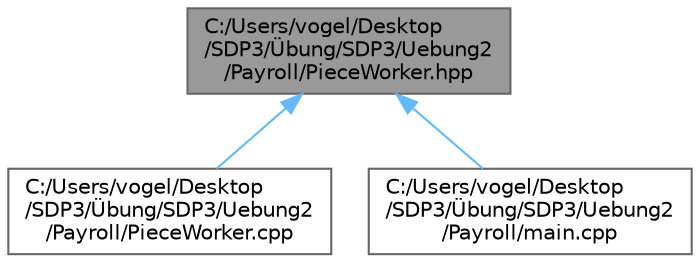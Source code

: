 digraph "C:/Users/vogel/Desktop/SDP3/Übung/SDP3/Uebung2/Payroll/PieceWorker.hpp"
{
 // LATEX_PDF_SIZE
  bgcolor="transparent";
  edge [fontname=Helvetica,fontsize=10,labelfontname=Helvetica,labelfontsize=10];
  node [fontname=Helvetica,fontsize=10,shape=box,height=0.2,width=0.4];
  Node1 [id="Node000001",label="C:/Users/vogel/Desktop\l/SDP3/Übung/SDP3/Uebung2\l/Payroll/PieceWorker.hpp",height=0.2,width=0.4,color="gray40", fillcolor="grey60", style="filled", fontcolor="black",tooltip="PieceWorker Class - inherits from Employee."];
  Node1 -> Node2 [id="edge1_Node000001_Node000002",dir="back",color="steelblue1",style="solid",tooltip=" "];
  Node2 [id="Node000002",label="C:/Users/vogel/Desktop\l/SDP3/Übung/SDP3/Uebung2\l/Payroll/PieceWorker.cpp",height=0.2,width=0.4,color="grey40", fillcolor="white", style="filled",URL="$_piece_worker_8cpp.html",tooltip="PieceWorker Class - inherits from Employee."];
  Node1 -> Node3 [id="edge2_Node000001_Node000003",dir="back",color="steelblue1",style="solid",tooltip=" "];
  Node3 [id="Node000003",label="C:/Users/vogel/Desktop\l/SDP3/Übung/SDP3/Uebung2\l/Payroll/main.cpp",height=0.2,width=0.4,color="grey40", fillcolor="white", style="filled",URL="$main_8cpp.html",tooltip="Testdriver for the Company."];
}
